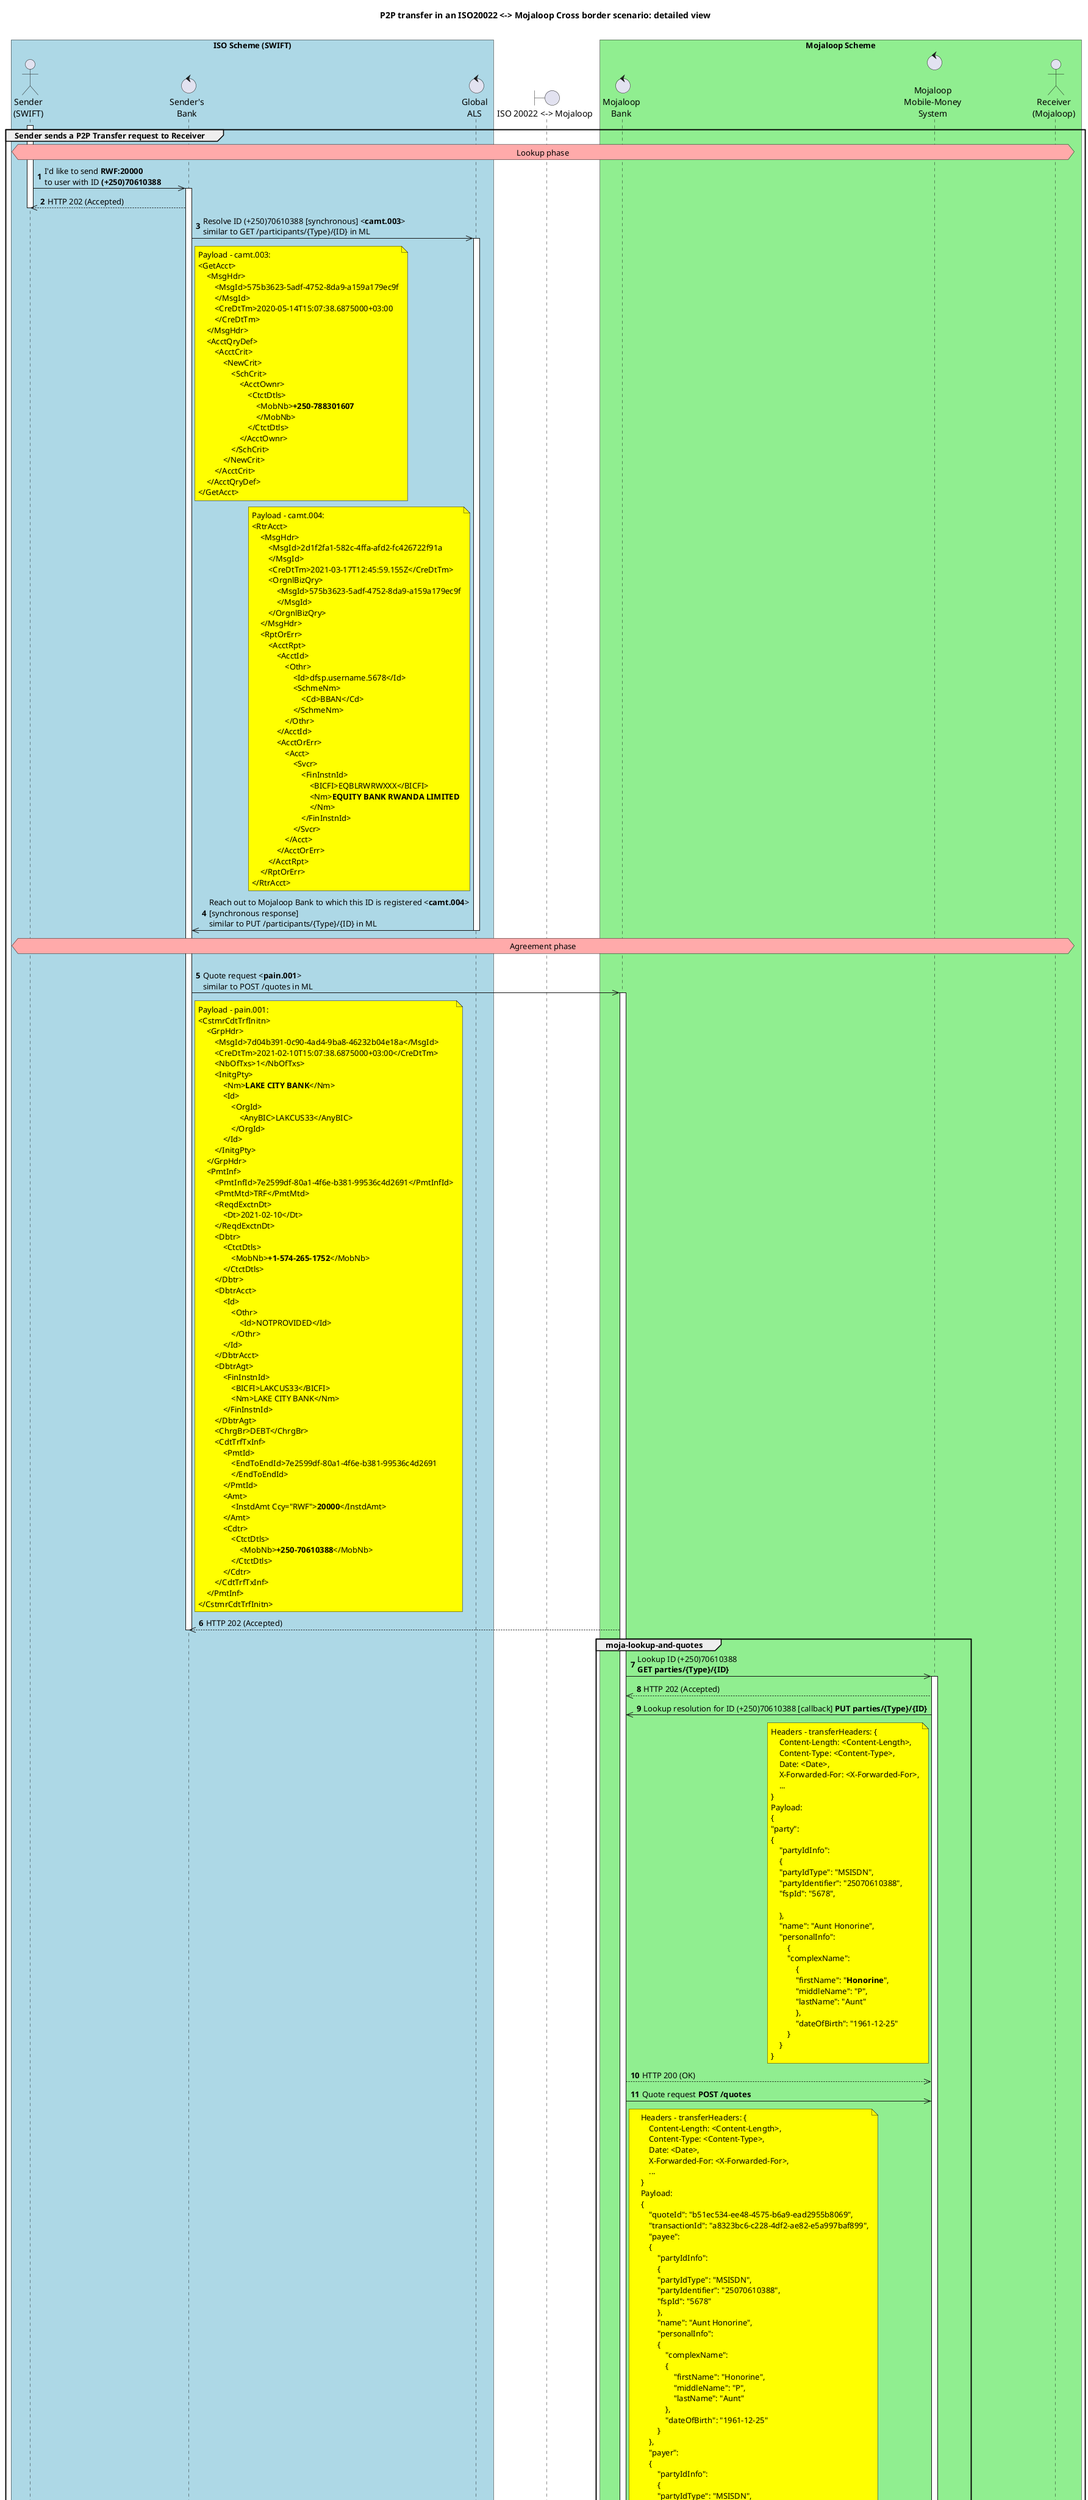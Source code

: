 /'*****
License
--------------
Copyright © 2020 Mojaloop Foundation

The Mojaloop files are made available by the Mojaloop Foundation under the Apache License, Version 2.0
(the "License") and you may not use these files except in compliance with the [License](http://www.apache.org/licenses/LICENSE-2.0). 

You may obtain a copy of the License at [http://www.apache.org/licenses/LICENSE-2.0](http://www.apache.org/licenses/LICENSE-2.0)

Unless required by applicable law or agreed to in writing, the Mojaloop files are distributed on an "AS IS" BASIS, WITHOUT WARRANTIES OR CONDITIONS OF ANY KIND, either express or implied. See the License for the specific language governing permissions and limitations under the [License](http://www.apache.org/licenses/LICENSE-2.0).
--------------
This is the official list of the Mojaloop project contributors for this file.
Names of the original copyright holders (individuals or organizations)
should be listed with a '*' in the first column. People who have
contributed from an organization can be listed under the organization
that actually holds the copyright for their contributions (see the
Gates Foundation organization for an example). Those individuals should have
their names indented and be marked with a '-'. Email address can be added
optionally within square brackets <email>.
* Gates Foundation

- Name Surname <name.surname@gatesfoundation.com>

- Sam Kummary <sam@modusbox.com>
 --------------
 ******'/

@startuml
' declate title
title P2P in a ISO20022 <-> Mojaloop Cross network scenario: Detailed

autonumber

' Actor Keys:
'   boundary - APIs/Interfaces, etc
'   collections - Kafka Topics
'   control - Kafka Consumers
'   entity - Database Access Objects
'   database - Database Persistance Store

' Actor Keys:
' participant - SendersBank, MojaloopBank, MLMMSystem and GALS
' actor - Sender/Receiver


' declare actors
actor "Sender\n(SWIFT)" as Sender
actor "Receiver\n(Mojaloop)" as Receiver
control "Global\nALS" as GALS
control "Sender's\nBank" as SendersBank
control "Mojaloop\nBank" as MojaloopBank
boundary "ISO 20022 <-> Mojaloop" as crossborder

control "\nMojaloop\nMobile-Money\nSystem" as MLMMSystem

box "ISO Scheme (SWIFT)" #LightBlue
	participant Sender
	participant SendersBank
    participant GALS
end box

boundary "ISO 20022 <-> Mojaloop" as crossborder

box "Mojaloop Scheme" #LightGreen
    participant MojaloopBank
	participant MLMMSystem
    participant Receiver
end box

title **P2P transfer in an ISO20022 <-> Mojaloop Cross border scenario: detailed view**\n

' start flow
group Sender sends a P2P Transfer request to Receiver
    hnote across #FFAAAA: Lookup phase
    activate Sender
    Sender ->> SendersBank: I'd like to send **RWF:20000**\nto user with ID **(+250)70610388**
    activate SendersBank
    Sender <<-- SendersBank: HTTP 202 (Accepted)
    deactivate Sender
    SendersBank ->> GALS: Resolve ID (+250)70610388 [synchronous] <**camt.003**>\nsimilar to GET /participants/{Type}/{ID} in ML
        note right of SendersBank #yellow
            Payload - camt.003:
            <GetAcct>
                <MsgHdr>
                    <MsgId>575b3623-5adf-4752-8da9-a159a179ec9f
                    </MsgId>
                    <CreDtTm>2020-05-14T15:07:38.6875000+03:00
                    </CreDtTm>
                </MsgHdr>
                <AcctQryDef>
                    <AcctCrit>
                        <NewCrit>
                            <SchCrit>
                                <AcctOwnr>
                                    <CtctDtls>
                                        <MobNb>**+250-788301607**
                                        </MobNb>
                                    </CtctDtls>
                                </AcctOwnr>
                            </SchCrit>
                        </NewCrit>
                    </AcctCrit>
                </AcctQryDef>
            </GetAcct>
        end note
    activate GALS
    note left of GALS #yellow
        Payload - camt.004:
        <RtrAcct>
            <MsgHdr>
                <MsgId>2d1f2fa1-582c-4ffa-afd2-fc426722f91a
                </MsgId>
                <CreDtTm>2021-03-17T12:45:59.155Z</CreDtTm>
                <OrgnlBizQry>
                    <MsgId>575b3623-5adf-4752-8da9-a159a179ec9f
                    </MsgId>
                </OrgnlBizQry>
            </MsgHdr>
            <RptOrErr>
                <AcctRpt>
                    <AcctId>
                        <Othr>
                            <Id>dfsp.username.5678</Id>
                            <SchmeNm>
                                <Cd>BBAN</Cd>
                            </SchmeNm>
                        </Othr>
                    </AcctId>
                    <AcctOrErr>
                        <Acct>
                            <Svcr>
                                <FinInstnId>
                                    <BICFI>EQBLRWRWXXX</BICFI>
                                    <Nm>**EQUITY BANK RWANDA LIMITED**
                                    </Nm>
                                </FinInstnId>
                            </Svcr>
                        </Acct>
                    </AcctOrErr>
                </AcctRpt>
            </RptOrErr>
        </RtrAcct>
    end note
    SendersBank <<- GALS: Reach out to Mojaloop Bank to which this ID is registered <**camt.004**>\n[synchronous response] \nsimilar to PUT /participants/{Type}/{ID} in ML
    deactivate GALS

    hnote across #FFAAAA: Agreement phase
    SendersBank ->> MojaloopBank: \nQuote request <**pain.001**>\nsimilar to POST /quotes in ML
        note right of SendersBank #yellow
            Payload - pain.001:
            <CstmrCdtTrfInitn>
                <GrpHdr>
                    <MsgId>7d04b391-0c90-4ad4-9ba8-46232b04e18a</MsgId>
                    <CreDtTm>2021-02-10T15:07:38.6875000+03:00</CreDtTm>
                    <NbOfTxs>1</NbOfTxs>
                    <InitgPty>
                        <Nm>**LAKE CITY BANK**</Nm>
                        <Id>
                            <OrgId>
                                <AnyBIC>LAKCUS33</AnyBIC>
                            </OrgId>
                        </Id>
                    </InitgPty>
                </GrpHdr>
                <PmtInf>
                    <PmtInfId>7e2599df-80a1-4f6e-b381-99536c4d2691</PmtInfId>
                    <PmtMtd>TRF</PmtMtd>
                    <ReqdExctnDt>
                        <Dt>2021-02-10</Dt>
                    </ReqdExctnDt>
                    <Dbtr>
                        <CtctDtls>
                            <MobNb>**+1-574-265-1752**</MobNb>
                        </CtctDtls>
                    </Dbtr>
                    <DbtrAcct>
                        <Id>
                            <Othr>
                                <Id>NOTPROVIDED</Id>
                            </Othr>
                        </Id>
                    </DbtrAcct>
                    <DbtrAgt>
                        <FinInstnId>
                            <BICFI>LAKCUS33</BICFI>
                            <Nm>LAKE CITY BANK</Nm>
                        </FinInstnId>
                    </DbtrAgt>
                    <ChrgBr>DEBT</ChrgBr>
                    <CdtTrfTxInf>
                        <PmtId>
                            <EndToEndId>7e2599df-80a1-4f6e-b381-99536c4d2691
                            </EndToEndId>
                        </PmtId>
                        <Amt>
                            <InstdAmt Ccy="RWF">**20000**</InstdAmt>
                        </Amt>
                        <Cdtr>
                            <CtctDtls>
                                <MobNb>**+250-70610388**</MobNb>
                            </CtctDtls>
                        </Cdtr>
                    </CdtTrfTxInf>
                </PmtInf>
            </CstmrCdtTrfInitn>
        end note
    activate MojaloopBank
    SendersBank <<-- MojaloopBank: HTTP 202 (Accepted)
    deactivate SendersBank
    group moja-lookup-and-quotes
        MojaloopBank ->> MLMMSystem: Lookup ID (+250)70610388\n**GET parties/{Type}/{ID}**
        activate MLMMSystem
        MojaloopBank <<-- MLMMSystem: HTTP 202 (Accepted)
        MojaloopBank <<- MLMMSystem: Lookup resolution for ID (+250)70610388 [callback] **PUT parties/{Type}/{ID}**
            note left of MLMMSystem #yellow
                Headers - transferHeaders: {
                    Content-Length: <Content-Length>,
                    Content-Type: <Content-Type>,
                    Date: <Date>,
                    X-Forwarded-For: <X-Forwarded-For>,
                    ...
                }
                Payload:
                {
                "party":
                {
                    "partyIdInfo":
                    {
                    "partyIdType": "MSISDN", 
                    "partyIdentifier": "25070610388",
                    "fspId": "5678",
                    
                    },
                    "name": "Aunt Honorine",
                    "personalInfo": 
                        { 
                        "complexName": 
                            { 
                            "firstName": "**Honorine**",
                            "middleName": "P",
                            "lastName": "Aunt"
                            },
                            "dateOfBirth": "1961-12-25"
                        }
                    }
                } 
            end note
        MojaloopBank -->> MLMMSystem: HTTP 200 (OK)
        MojaloopBank ->> MLMMSystem: Quote request **POST /quotes**
            note right of MojaloopBank #yellow
                Headers - transferHeaders: {
                    Content-Length: <Content-Length>,
                    Content-Type: <Content-Type>,
                    Date: <Date>,
                    X-Forwarded-For: <X-Forwarded-For>,
                    ...
                }
                Payload:
                { 
                    "quoteId": "b51ec534-ee48-4575-b6a9-ead2955b8069",
                    "transactionId": "a8323bc6-c228-4df2-ae82-e5a997baf899",
                    "payee": 
                    { 
                        "partyIdInfo":
                        {
                        "partyIdType": "MSISDN", 
                        "partyIdentifier": "25070610388",
                        "fspId": "5678"
                        },
                        "name": "Aunt Honorine",
                        "personalInfo": 
                        { 
                            "complexName": 
                            { 
                                "firstName": "Honorine",
                                "middleName": "P",
                                "lastName": "Aunt"
                            }, 
                            "dateOfBirth": "1961-12-25" 
                        } 
                    }, 
                    "payer": 
                    { 
                        "partyIdInfo":
                        {
                        "partyIdType": "MSISDN", 
                        "partyIdentifier": "+1-574-265-1752",
                        "fspId": "1234"
                        },
                        "name": "Amanda Nunes",
                        "personalInfo": 
                        { 
                            "complexName": 
                            { 
                                "firstName": "Amanda",
                                "middleName": "J", 
                                "lastName": "Nunes" 
                            }, 
                            "dateOfBirth": "1984-01-01" 
                        } 
                    }, 
                    "amountType": "RECEIVE",
                    "amount":
                    { 
                        "currency": "RWF", 
                        "amount": "**20000**"
                    },
                    "transactionType": 
                    { 
                        "scenario": "DEPOSIT",  
                        "initiator": "PAYER", 
                        "initiatorType": "CONSUMER"
                    },
                    "expiration": "2021-03-19T08:38:08.699-04:00", 
            } 
            end note
        MojaloopBank <<-- MLMMSystem: HTTP 202 (Accepted)
        MojaloopBank <<- MLMMSystem: Quote response [callback]\n**PUT /quotes/{ID}**
            note left of MLMMSystem #yellow
                Headers - transferHeaders: {
                    Content-Length: <Content-Length>,
                    Content-Type: <Content-Type>,
                    Date: <Date>,
                    X-Forwarded-For: <X-Forwarded-For>,
                    ...
                }
                Payload:
                { 
                "transferAmount": 
                { 
                    "currency": "RWF", 
                    "amount": "**20200**" 
                },
                "payeeReceiveAmount": 
                { 
                    "currency": "RWF", 
                    "amount": "20000" 
                },
                "payeeFspFee":
                { 
                    "currency": "RWF",
                    "amount": "**200**" 
                }
                "expiration": "2016-05-24T08:38:08.699-04:00"
                "ilpPacket": "AYIBgQAAAAAAAASwNGxldmVsb25lLmRmc3AxLm1lci4
                                5T2RTOF81MDdqUUZERmZlakgyOVc4bXFmNEpLMH
                                lGTFGCAUBQU0svMS4wCk5vbmNlOiB1SXlweUYzY
                                3pYSXBFdzVVc05TYWh3CkVuY3J5cHRpb246IG5v
                                bmUKUGF5bWVudC1JZDogMTMyMzZhM2ItOGZhOC
                                00MTYzLTg0NDctNGMzZWQzZGE5OGE3CgpDb250
                                ZW50LUxlbmd0aDogMTM1CkNvbnRlbnQtVHlwZT
                                ogYXBwbGljYXRpb24vanNvbgpTZW5kZXItSWRl
                                bnRpZmllcjogOTI4MDYzOTEKCiJ7XCJmZWVcIj
                                owLFwidHJhbnNmZXJDb2RlXCI6XCJpbnZvaWNl
                                XCIsXCJkZWJpdE5hbWVcIjpcImFsaWNlIGNvb3
                                BlclwiLFwiY3JlZGl0TmFtZVwiOlwibWVyIGNo
                                YW50XCIsXCJkZWJpdElkZW50aWZpZXJcIjpcIj
                                kyODA2MzkxXCJ9IgA",
                "condition": "f5sqb7tBTWPd5Y8BDFdMm9BJR_MNI4isf8p8n4D5pHA"
            }
            end note
        MojaloopBank -->> MLMMSystem: HTTP 200 (OK)
        deactivate MLMMSystem
    end
    SendersBank <<- MojaloopBank: Quote response [callback] <**pain.013**>\nsimilar to **PUT /quotes/{ID}** in ML
    activate SendersBank
        note left of MojaloopBank #yellow
            Payload - pain.013:
                <CdtrPmtActvtnReq>
                    <GrpHdr>
                        <MsgId>ca7797b6-c3be-4bfd-a101-904da8b75207</MsgId>
                        <CreDtTm>2021-02-10T15:07:38.6875000+03:00</CreDtTm>
                        <NbOfTxs>1</NbOfTxs>
                        <InitgPty>
                            <Nm>**EQUITY BANK RWANDA LIMITED**</Nm>
                            <Id>
                                <OrgId>
                                    <AnyBIC>EQBLRWRWXXX</AnyBIC>
                                </OrgId>
                            </Id>
                        </InitgPty>
                    </GrpHdr>
                    <PmtInf>
                        <PmtInfId>7e2599df-80a1-4f6e-b381-99536c4d2691</PmtInfId>
                        <PmtMtd>TRF</PmtMtd>
                        <ReqdExctnDt>2021-02-10</ReqdExctnDt>
                        <Dbtr>
                            <CtctDtls>
                                <MobNb>**+1-574-265-1752**</MobNb>
                            </CtctDtls>
                        </Dbtr>
                        <DbtrAgt>
                            <FinInstnId>
                                <BICFI>LAKCUS33</BICFI>
                                <Nm>LAKE CITY BANK</Nm>
                            </FinInstnId>
                        </DbtrAgt>
                        <ChrgBr>DEBT</ChrgBr>
                        <Cndtn>
                            <Condition>fH9pAYDQbmoZLPbvv3CSW2RfjU4jvM4ApG_fqGnR7Xs
                            </Condition>
                        </Cndtn>
                        <CdtTrfTx>
                            <PmtId>
                                <EndToEndId>7e2599df-80a1-4f6e-b381-99536c4d2691</EndToEndId>
                            </PmtId>
                            <Amt>
                                <InstdAmt Ccy="RWF">**20200**</InstdAmt>
                            </Amt>
                            <ChrgBr>SLEV</ChrgBr>
                            <CdtrAgt>
                                <FinInstnId>
                                    <BICFI>EQBLRWRWXXX</BICFI>
                                    <Nm>**EQUITY BANK RWANDA LIMITED<**/Nm>
                                </FinInstnId>
                        </CdtrAgt>
                        <Cdtr>
                                <CtctDtls>
                                    <Nm>**Aunt Honorine**</Nm>
                                    <MobNb>**+250-70610388**</MobNb>
                                </CtctDtls>
                        </Cdtr>
                        </CdtTrfTx>
                    </PmtInf>
                </CdtrPmtActvtnReq>
        end note
    SendersBank -->> MojaloopBank: HTTP 200 (OK)
    deactivate MojaloopBank
    Sender <<- SendersBank: Are you ok with charges - **RWF:200**
    activate Sender
    Sender ->> SendersBank: Yes, please proceed
    deactivate Sender

    hnote across #FFAAAA: Transfer phase
    SendersBank ->> MojaloopBank: Transfer request\n<**pacs.008**>\nsimilar to POST /transfers
    activate MojaloopBank
        note right of SendersBank #yellow
            Payload - pacs.008:
                <FIToFICstmrCdtTrf>
                    <GrpHdr>
                        <MsgId>7e2599df-80a1-4f6e-b381-99536c4d2691</MsgId>
                        <CreDtTm>2021-02-10T15:07:38.6875000+03:00</CreDtTm>
                        <NbOfTxs>1</NbOfTxs>
                        <SttlmInf>
                            <SttlmMtd>CLRG</SttlmMtd>
                        </SttlmInf>
                    </GrpHdr>
                    <CdtTrfTxInf>
                        <PmtId>
                            <EndToEndId>0120a604-aa80-43da-b6f6-c1d5f8aa622e
                            </EndToEndId>
                        </PmtId>
                        <Cndtn>
                            <Condition>fH9pAYDQbmoZLPbvv3CSW2RfjU4jvM4ApG_fqGnR7Xs
                            </Condition>
                        </Cndtn>
                        <IntrBkSttlmAmt Ccy="RWF">**20200**</IntrBkSttlmAmt>
                        <ChrgBr>DEBT</ChrgBr>
                    <Dbtr>
                            <CtctDtls>
                                <MobNb>+1-574-265-1752</MobNb>
                            </CtctDtls>
                        </Dbtr>
                        <DbtrAgt>
                            <FinInstnId>
                                <BICFI>LAKCUS33</BICFI>
                                <Nm>LAKE CITY BANK</Nm>
                            </FinInstnId>
                        </DbtrAgt>
                        <CdtrAgt>
                            <FinInstnId>
                                <BICFI>EQBLRWRWXXX</BICFI>
                                <Nm>EQUITY BANK RWANDA LIMITED</Nm>
                            </FinInstnId>
                        </CdtrAgt>
                    <Cdtr>
                            <CtctDtls>
                                <MobNb>+250-70610388</MobNb>
                            </CtctDtls>
                        </Cdtr>
                    </CdtTrfTxInf>
                </FIToFICstmrCdtTrf>
        end note
    SendersBank <<-- MojaloopBank: HTTP 202 (Accepted)
    deactivate SendersBank
    MojaloopBank ->> MLMMSystem: Transfer request\n**POST /transfers**
    activate MLMMSystem
        note right of MojaloopBank #yellow
            Headers - transferHeaders: {
                Content-Length: <Content-Length>,
                Content-Type: <Content-Type>,
                Date: <Date>,
                X-Forwarded-For: <X-Forwarded-For>,
                ...
            }
            Payload:
            { 
                "transferId": "b51ec534-ee48-4575-b6a9-ead2955b8069", 
                "payeeFsp": "5678", 
                "payerFsp": "1234",
                "amount": 
                { 
                    "currency": "RWF", 
                    "amount": "**20200**" 
                }, 
                "ilpPacket": "AYIBgQAAAAAAAASwNGxldmVsb25lLmRmc3AxLm1lci4
                                5T2RTOF81MDdqUUZERmZlakgyOVc4bXFmNEpLMHlG
                                TFGCAUBQU0svMS4wCk5vbmNlOiB1SXlweUYzY3pYS
                                XBFdzVVc05TYWh3CkVuY3J5cHRpb246IG5vbmUKUG
                                F5bWVudC1JZDogMTMyMzZhM2ItOGZhOC00MTYzLTg
                                0NDctNGMzZWQzZGE5OGE3CgpDb250ZW50LUxlbmd0
                                aDogMTM1CkNvbnRlbnQtVHlwZTogYXBwbGljYXRpb
                                24vanNvbgpTZW5kZXItSWRlbnRpZmllcjogOTI4MD
                                YzOTEKCiJ7XCJmZWVcIjowLFwidHJhbnNmZXJDb2R
                                lXCI6XCJpbnZvaWNlXCIsXCJkZWJpdE5hbWVcIjpc
                                ImFsaWNlIGNvb3BlclwiLFwiY3JlZGl0TmFtZVwiO
                                lwibWVyIGNoYW50XCIsXCJkZWJpdElkZW50aWZpZX
                                JcIjpcIjkyODA2MzkxXCJ9IgA",
                "condition": "f5sqb7tBTWPd5Y8BDFdMm9BJR_MNI4isf8p8n4D5pHA",
                "expiration": "2021-03-19T08:38:08.699-04:00"
          }
        end note
    MojaloopBank <<-- MLMMSystem: HTTP 202 (Accepted)
    MojaloopBank <<- MLMMSystem: Transfer Fulfilment [callback]\n**PUT /transfers/{ID}**
        note left of MLMMSystem #yellow
            Headers - transferHeaders: {
                Content-Length: <Content-Length>,
                Content-Type: <Content-Type>,
                Date: <Date>,
                X-Forwarded-For: <X-Forwarded-For>,
                ...
            }
            Payload:
            { 
                "fulfilment": "WLctttbu2HvTsa1XWvUoGRcQozHsqeu9Ahl2JW9Bsu8",
                "completedTimestamp": "2016-05-24T08:38:08.699-04:00",
                "transferState": "**COMMITTED**"
            }
        end note
    MojaloopBank -->> MLMMSystem: HTTP 200 (OK)
    MLMMSystem ->> Receiver: Payment notification:\nYou received **RWF:20000**
    deactivate MLMMSystem
    SendersBank <<- MojaloopBank: Transfer response [callback]\n<**pain.002**>\nsimilar to PUT /transfers/{ID} in ML
    activate SendersBank
        note left of MojaloopBank #yellow
            Payload - pain.002:
                <CstmrPmtStsRpt>
                    <GrpHdr>
                        <MsgId>7e2599df-80a1-4f6e-b381-99536c4d2691</MsgId>
                        <CreDtTm>2021-02-10T15:07:38.6875000+03:00</CreDtTm>
                        <IlpData>
                            <Fulfilment>mhPUT9ZAwd-BXLfeSd7-YPh46rBWRNBiTCSWjpku90s
                            </Fulfilment>
                        </IlpData>
                        <DbtrAgt>                                                  
                            <FinInstnId>
                                <BICFI>LAKCUS33</BICFI>
                                <Nm>LAKE CITY BANK</Nm>
                            </FinInstnId>
                        </DbtrAgt>
                        <CdtrAgt>                                              
                            <FinInstnId>
                                <BICFI>EQBLRWRWXXX</BICFI>
                                <Nm>EQUITY BANK RWANDA LIMITED</Nm>
                            </FinInstnId>
                        </CdtrAgt>
                    </GrpHdr>
                    <OrgnlGrpInfAndSts>
                        <OrgnlMsgId>7e2599df-80a1-4f6e-b381-99536c4d2691
                        </OrgnlMsgId>
                        <OrgnlMsgNmId>pacs.008.001.09</OrgnlMsgNmId>
                        <GrpSts>ACCC</GrpSts>
                    </OrgnlGrpInfAndSts>
                </CstmrPmtStsRpt>
        end note
    SendersBank -->> MojaloopBank: HTTP 200 (OK)
    deactivate MojaloopBank

    Sender <<- SendersBank: Payment notification:\nSent **RWF:20200**
    activate Sender
    Sender -->> SendersBank: HTTP 200 (OK)
    deactivate Sender
    deactivate SendersBank
    deactivate Sender
end

@enduml
